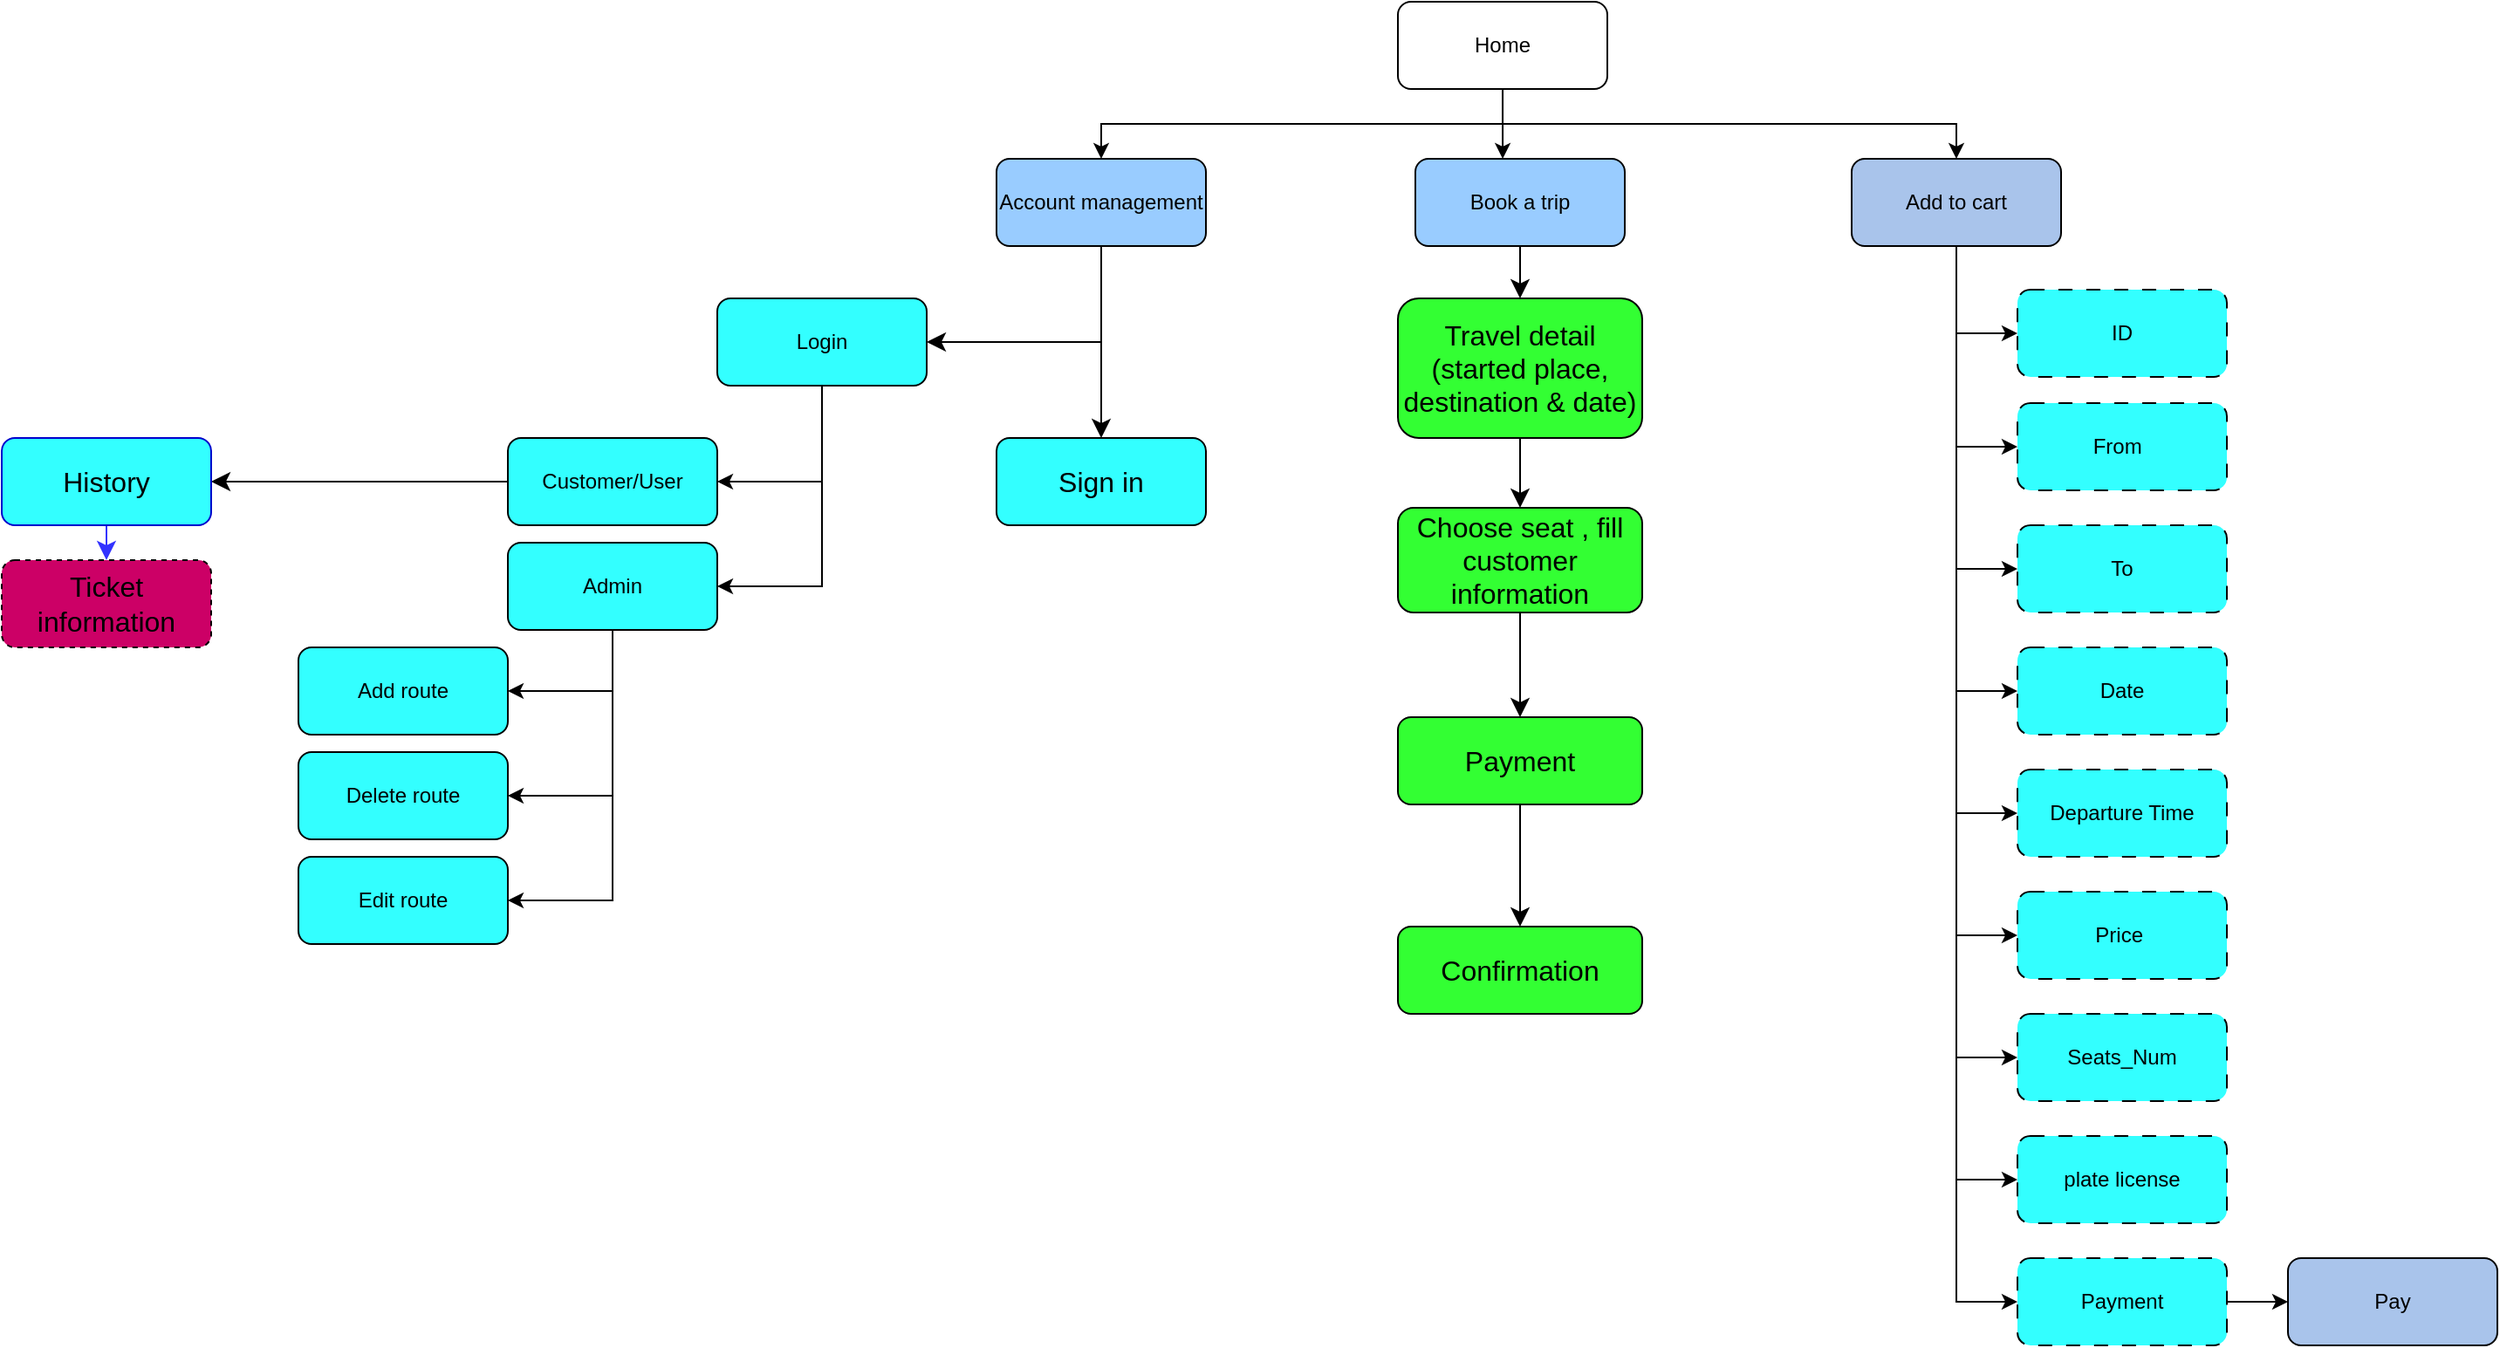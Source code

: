 <mxfile version="21.3.7" type="github">
  <diagram name="Page-1" id="ku1RCg__Z8RLZrUs5bY8">
    <mxGraphModel dx="2204" dy="803" grid="1" gridSize="10" guides="1" tooltips="1" connect="1" arrows="1" fold="1" page="1" pageScale="1" pageWidth="850" pageHeight="1100" math="0" shadow="0">
      <root>
        <mxCell id="0" />
        <mxCell id="1" parent="0" />
        <mxCell id="7tq_QNrJMx6ZDUZAuJg--3" style="edgeStyle=orthogonalEdgeStyle;rounded=0;orthogonalLoop=1;jettySize=auto;html=1;" edge="1" parent="1" source="vrXxgvxvrwtz538lRD6f-1" target="7tq_QNrJMx6ZDUZAuJg--2">
          <mxGeometry relative="1" as="geometry">
            <Array as="points">
              <mxPoint x="130" y="105" />
              <mxPoint x="130" y="140" />
              <mxPoint x="390" y="140" />
            </Array>
          </mxGeometry>
        </mxCell>
        <mxCell id="7tq_QNrJMx6ZDUZAuJg--37" style="edgeStyle=orthogonalEdgeStyle;rounded=0;orthogonalLoop=1;jettySize=auto;html=1;entryX=0.417;entryY=0;entryDx=0;entryDy=0;entryPerimeter=0;" edge="1" parent="1" source="vrXxgvxvrwtz538lRD6f-1" target="vrXxgvxvrwtz538lRD6f-46">
          <mxGeometry relative="1" as="geometry" />
        </mxCell>
        <mxCell id="7tq_QNrJMx6ZDUZAuJg--38" style="edgeStyle=orthogonalEdgeStyle;rounded=0;orthogonalLoop=1;jettySize=auto;html=1;" edge="1" parent="1" source="vrXxgvxvrwtz538lRD6f-1" target="vrXxgvxvrwtz538lRD6f-7">
          <mxGeometry relative="1" as="geometry">
            <Array as="points">
              <mxPoint x="130" y="140" />
              <mxPoint x="-100" y="140" />
            </Array>
          </mxGeometry>
        </mxCell>
        <mxCell id="vrXxgvxvrwtz538lRD6f-1" value="Home" style="rounded=1;whiteSpace=wrap;html=1;" parent="1" vertex="1">
          <mxGeometry x="70" y="70" width="120" height="50" as="geometry" />
        </mxCell>
        <mxCell id="vrXxgvxvrwtz538lRD6f-68" style="edgeStyle=none;curved=1;rounded=0;orthogonalLoop=1;jettySize=auto;html=1;fontSize=12;startSize=8;endSize=8;" parent="1" source="vrXxgvxvrwtz538lRD6f-7" target="vrXxgvxvrwtz538lRD6f-67" edge="1">
          <mxGeometry relative="1" as="geometry" />
        </mxCell>
        <mxCell id="vrXxgvxvrwtz538lRD6f-71" style="edgeStyle=none;rounded=0;orthogonalLoop=1;jettySize=auto;html=1;entryX=1;entryY=0.5;entryDx=0;entryDy=0;fontSize=12;startSize=8;endSize=8;" parent="1" source="vrXxgvxvrwtz538lRD6f-7" target="vrXxgvxvrwtz538lRD6f-15" edge="1">
          <mxGeometry relative="1" as="geometry">
            <Array as="points">
              <mxPoint x="-100" y="265" />
            </Array>
          </mxGeometry>
        </mxCell>
        <mxCell id="vrXxgvxvrwtz538lRD6f-7" value="Account management" style="rounded=1;whiteSpace=wrap;html=1;fillColor=#99CCFF;" parent="1" vertex="1">
          <mxGeometry x="-160" y="160" width="120" height="50" as="geometry" />
        </mxCell>
        <mxCell id="vrXxgvxvrwtz538lRD6f-36" style="edgeStyle=orthogonalEdgeStyle;rounded=0;orthogonalLoop=1;jettySize=auto;html=1;entryX=1;entryY=0.5;entryDx=0;entryDy=0;" parent="1" source="vrXxgvxvrwtz538lRD6f-15" target="vrXxgvxvrwtz538lRD6f-35" edge="1">
          <mxGeometry relative="1" as="geometry" />
        </mxCell>
        <mxCell id="vrXxgvxvrwtz538lRD6f-38" style="edgeStyle=orthogonalEdgeStyle;rounded=0;orthogonalLoop=1;jettySize=auto;html=1;entryX=1;entryY=0.5;entryDx=0;entryDy=0;" parent="1" source="vrXxgvxvrwtz538lRD6f-15" target="vrXxgvxvrwtz538lRD6f-37" edge="1">
          <mxGeometry relative="1" as="geometry" />
        </mxCell>
        <mxCell id="vrXxgvxvrwtz538lRD6f-15" value="Login" style="rounded=1;whiteSpace=wrap;html=1;fillColor=#33FFFF;" parent="1" vertex="1">
          <mxGeometry x="-320" y="240" width="120" height="50" as="geometry" />
        </mxCell>
        <mxCell id="vrXxgvxvrwtz538lRD6f-24" style="edgeStyle=orthogonalEdgeStyle;rounded=0;orthogonalLoop=1;jettySize=auto;html=1;entryX=1;entryY=0.5;entryDx=0;entryDy=0;" parent="1" edge="1">
          <mxGeometry relative="1" as="geometry">
            <mxPoint x="431" y="190" as="sourcePoint" />
            <Array as="points">
              <mxPoint x="431" y="245" />
            </Array>
          </mxGeometry>
        </mxCell>
        <mxCell id="vrXxgvxvrwtz538lRD6f-27" style="edgeStyle=orthogonalEdgeStyle;rounded=0;orthogonalLoop=1;jettySize=auto;html=1;entryX=1;entryY=0.64;entryDx=0;entryDy=0;entryPerimeter=0;" parent="1" edge="1">
          <mxGeometry relative="1" as="geometry">
            <mxPoint x="431" y="190" as="sourcePoint" />
          </mxGeometry>
        </mxCell>
        <mxCell id="vrXxgvxvrwtz538lRD6f-31" style="edgeStyle=orthogonalEdgeStyle;rounded=0;orthogonalLoop=1;jettySize=auto;html=1;entryX=1;entryY=0.5;entryDx=0;entryDy=0;" parent="1" edge="1">
          <mxGeometry relative="1" as="geometry">
            <mxPoint x="431" y="190" as="sourcePoint" />
          </mxGeometry>
        </mxCell>
        <mxCell id="vrXxgvxvrwtz538lRD6f-69" style="edgeStyle=none;curved=1;rounded=0;orthogonalLoop=1;jettySize=auto;html=1;fontSize=12;startSize=8;endSize=8;" parent="1" source="vrXxgvxvrwtz538lRD6f-35" target="vrXxgvxvrwtz538lRD6f-63" edge="1">
          <mxGeometry relative="1" as="geometry" />
        </mxCell>
        <mxCell id="vrXxgvxvrwtz538lRD6f-35" value="Customer/User" style="rounded=1;whiteSpace=wrap;html=1;fillColor=#33FFFF;" parent="1" vertex="1">
          <mxGeometry x="-440" y="320" width="120" height="50" as="geometry" />
        </mxCell>
        <mxCell id="vrXxgvxvrwtz538lRD6f-40" style="edgeStyle=orthogonalEdgeStyle;rounded=0;orthogonalLoop=1;jettySize=auto;html=1;entryX=1;entryY=0.5;entryDx=0;entryDy=0;" parent="1" source="vrXxgvxvrwtz538lRD6f-37" target="vrXxgvxvrwtz538lRD6f-39" edge="1">
          <mxGeometry relative="1" as="geometry" />
        </mxCell>
        <mxCell id="vrXxgvxvrwtz538lRD6f-42" style="edgeStyle=orthogonalEdgeStyle;rounded=0;orthogonalLoop=1;jettySize=auto;html=1;entryX=1;entryY=0.5;entryDx=0;entryDy=0;" parent="1" source="vrXxgvxvrwtz538lRD6f-37" target="vrXxgvxvrwtz538lRD6f-41" edge="1">
          <mxGeometry relative="1" as="geometry" />
        </mxCell>
        <mxCell id="vrXxgvxvrwtz538lRD6f-44" style="edgeStyle=orthogonalEdgeStyle;rounded=0;orthogonalLoop=1;jettySize=auto;html=1;entryX=1;entryY=0.5;entryDx=0;entryDy=0;" parent="1" source="vrXxgvxvrwtz538lRD6f-37" target="vrXxgvxvrwtz538lRD6f-43" edge="1">
          <mxGeometry relative="1" as="geometry" />
        </mxCell>
        <mxCell id="vrXxgvxvrwtz538lRD6f-37" value="Admin" style="rounded=1;whiteSpace=wrap;html=1;fillColor=#33FFFF;" parent="1" vertex="1">
          <mxGeometry x="-440" y="380" width="120" height="50" as="geometry" />
        </mxCell>
        <mxCell id="vrXxgvxvrwtz538lRD6f-39" value="Add route" style="rounded=1;whiteSpace=wrap;html=1;fillColor=#33FFFF;" parent="1" vertex="1">
          <mxGeometry x="-560" y="440" width="120" height="50" as="geometry" />
        </mxCell>
        <mxCell id="vrXxgvxvrwtz538lRD6f-41" value="Delete route" style="rounded=1;whiteSpace=wrap;html=1;fillColor=#33FFFF;" parent="1" vertex="1">
          <mxGeometry x="-560" y="500" width="120" height="50" as="geometry" />
        </mxCell>
        <mxCell id="vrXxgvxvrwtz538lRD6f-43" value="Edit route" style="rounded=1;whiteSpace=wrap;html=1;fillColor=#33FFFF;" parent="1" vertex="1">
          <mxGeometry x="-560" y="560" width="120" height="50" as="geometry" />
        </mxCell>
        <mxCell id="vrXxgvxvrwtz538lRD6f-51" style="edgeStyle=none;rounded=0;orthogonalLoop=1;jettySize=auto;html=1;fontSize=12;startSize=8;endSize=8;entryX=0.5;entryY=0;entryDx=0;entryDy=0;exitX=0.5;exitY=1;exitDx=0;exitDy=0;" parent="1" source="vrXxgvxvrwtz538lRD6f-46" target="vrXxgvxvrwtz538lRD6f-50" edge="1">
          <mxGeometry relative="1" as="geometry">
            <mxPoint x="40" y="265" as="targetPoint" />
            <Array as="points" />
          </mxGeometry>
        </mxCell>
        <mxCell id="vrXxgvxvrwtz538lRD6f-46" value="Book a trip" style="rounded=1;whiteSpace=wrap;html=1;fillColor=#99CCFF;" parent="1" vertex="1">
          <mxGeometry x="80" y="160" width="120" height="50" as="geometry" />
        </mxCell>
        <mxCell id="vrXxgvxvrwtz538lRD6f-53" style="edgeStyle=none;curved=1;rounded=0;orthogonalLoop=1;jettySize=auto;html=1;fontSize=12;startSize=8;endSize=8;" parent="1" source="vrXxgvxvrwtz538lRD6f-50" target="vrXxgvxvrwtz538lRD6f-52" edge="1">
          <mxGeometry relative="1" as="geometry" />
        </mxCell>
        <mxCell id="vrXxgvxvrwtz538lRD6f-50" value="Travel detail&lt;br&gt;(started place, destination &amp;amp; date)" style="rounded=1;whiteSpace=wrap;html=1;fontSize=16;fillColor=#33FF33;" parent="1" vertex="1">
          <mxGeometry x="70" y="240" width="140" height="80" as="geometry" />
        </mxCell>
        <mxCell id="vrXxgvxvrwtz538lRD6f-55" style="edgeStyle=none;curved=1;rounded=0;orthogonalLoop=1;jettySize=auto;html=1;fontSize=12;startSize=8;endSize=8;" parent="1" source="vrXxgvxvrwtz538lRD6f-52" target="vrXxgvxvrwtz538lRD6f-54" edge="1">
          <mxGeometry relative="1" as="geometry" />
        </mxCell>
        <mxCell id="vrXxgvxvrwtz538lRD6f-52" value="Choose seat , fill customer information" style="rounded=1;whiteSpace=wrap;html=1;fontSize=16;fillColor=#33FF33;" parent="1" vertex="1">
          <mxGeometry x="70" y="360" width="140" height="60" as="geometry" />
        </mxCell>
        <mxCell id="vrXxgvxvrwtz538lRD6f-57" style="edgeStyle=none;curved=1;rounded=0;orthogonalLoop=1;jettySize=auto;html=1;fontSize=12;startSize=8;endSize=8;entryX=0.5;entryY=0;entryDx=0;entryDy=0;" parent="1" source="vrXxgvxvrwtz538lRD6f-54" target="vrXxgvxvrwtz538lRD6f-56" edge="1">
          <mxGeometry relative="1" as="geometry">
            <mxPoint x="170" y="590" as="targetPoint" />
          </mxGeometry>
        </mxCell>
        <mxCell id="vrXxgvxvrwtz538lRD6f-54" value="Payment" style="rounded=1;whiteSpace=wrap;html=1;fontSize=16;fillColor=#33FF33;" parent="1" vertex="1">
          <mxGeometry x="70" y="480" width="140" height="50" as="geometry" />
        </mxCell>
        <mxCell id="vrXxgvxvrwtz538lRD6f-56" value="Confirmation" style="rounded=1;whiteSpace=wrap;html=1;fontSize=16;fillColor=#33FF33;" parent="1" vertex="1">
          <mxGeometry x="70" y="600" width="140" height="50" as="geometry" />
        </mxCell>
        <mxCell id="vrXxgvxvrwtz538lRD6f-66" style="edgeStyle=none;curved=1;rounded=0;orthogonalLoop=1;jettySize=auto;html=1;fontSize=12;startSize=8;endSize=8;strokeColor=#3333FF;" parent="1" source="vrXxgvxvrwtz538lRD6f-63" target="vrXxgvxvrwtz538lRD6f-65" edge="1">
          <mxGeometry relative="1" as="geometry" />
        </mxCell>
        <mxCell id="vrXxgvxvrwtz538lRD6f-63" value="History" style="rounded=1;whiteSpace=wrap;html=1;fontSize=16;fillColor=#33FFFF;strokeColor=#0000CC;" parent="1" vertex="1">
          <mxGeometry x="-730" y="320" width="120" height="50" as="geometry" />
        </mxCell>
        <mxCell id="vrXxgvxvrwtz538lRD6f-65" value="Ticket information" style="rounded=1;whiteSpace=wrap;html=1;fontSize=16;dashed=1;fillColor=#CC0066;" parent="1" vertex="1">
          <mxGeometry x="-730" y="390" width="120" height="50" as="geometry" />
        </mxCell>
        <mxCell id="vrXxgvxvrwtz538lRD6f-67" value="Sign in" style="rounded=1;whiteSpace=wrap;html=1;fontSize=16;fillColor=#33FFFF;" parent="1" vertex="1">
          <mxGeometry x="-160" y="320" width="120" height="50" as="geometry" />
        </mxCell>
        <mxCell id="7tq_QNrJMx6ZDUZAuJg--5" style="edgeStyle=orthogonalEdgeStyle;rounded=0;orthogonalLoop=1;jettySize=auto;html=1;strokeColor=#000000;" edge="1" parent="1" source="7tq_QNrJMx6ZDUZAuJg--2" target="7tq_QNrJMx6ZDUZAuJg--4">
          <mxGeometry relative="1" as="geometry">
            <Array as="points">
              <mxPoint x="390" y="260" />
            </Array>
          </mxGeometry>
        </mxCell>
        <mxCell id="7tq_QNrJMx6ZDUZAuJg--12" style="edgeStyle=orthogonalEdgeStyle;rounded=0;orthogonalLoop=1;jettySize=auto;html=1;entryX=0;entryY=0.5;entryDx=0;entryDy=0;strokeColor=#000000;" edge="1" parent="1" source="7tq_QNrJMx6ZDUZAuJg--2" target="7tq_QNrJMx6ZDUZAuJg--11">
          <mxGeometry relative="1" as="geometry" />
        </mxCell>
        <mxCell id="7tq_QNrJMx6ZDUZAuJg--19" style="edgeStyle=orthogonalEdgeStyle;rounded=0;orthogonalLoop=1;jettySize=auto;html=1;entryX=0;entryY=0.5;entryDx=0;entryDy=0;strokeColor=#000000;" edge="1" parent="1" source="7tq_QNrJMx6ZDUZAuJg--2" target="7tq_QNrJMx6ZDUZAuJg--16">
          <mxGeometry relative="1" as="geometry">
            <mxPoint x="390" y="500" as="targetPoint" />
          </mxGeometry>
        </mxCell>
        <mxCell id="7tq_QNrJMx6ZDUZAuJg--20" style="edgeStyle=orthogonalEdgeStyle;rounded=0;orthogonalLoop=1;jettySize=auto;html=1;entryX=0;entryY=0.5;entryDx=0;entryDy=0;strokeColor=#000000;" edge="1" parent="1" source="7tq_QNrJMx6ZDUZAuJg--2" target="7tq_QNrJMx6ZDUZAuJg--17">
          <mxGeometry relative="1" as="geometry">
            <mxPoint x="390.0" y="580" as="targetPoint" />
            <Array as="points">
              <mxPoint x="390" y="535" />
            </Array>
          </mxGeometry>
        </mxCell>
        <mxCell id="7tq_QNrJMx6ZDUZAuJg--21" style="edgeStyle=orthogonalEdgeStyle;rounded=0;orthogonalLoop=1;jettySize=auto;html=1;entryX=0;entryY=0.5;entryDx=0;entryDy=0;strokeColor=#000000;" edge="1" parent="1" source="7tq_QNrJMx6ZDUZAuJg--2" target="7tq_QNrJMx6ZDUZAuJg--18">
          <mxGeometry relative="1" as="geometry">
            <mxPoint x="390.0" y="650" as="targetPoint" />
          </mxGeometry>
        </mxCell>
        <mxCell id="7tq_QNrJMx6ZDUZAuJg--24" style="edgeStyle=orthogonalEdgeStyle;rounded=0;orthogonalLoop=1;jettySize=auto;html=1;entryX=0;entryY=0.5;entryDx=0;entryDy=0;strokeColor=#000000;" edge="1" parent="1" source="7tq_QNrJMx6ZDUZAuJg--2" target="7tq_QNrJMx6ZDUZAuJg--25">
          <mxGeometry relative="1" as="geometry">
            <mxPoint x="390.0" y="770" as="targetPoint" />
          </mxGeometry>
        </mxCell>
        <mxCell id="7tq_QNrJMx6ZDUZAuJg--27" style="edgeStyle=orthogonalEdgeStyle;rounded=0;orthogonalLoop=1;jettySize=auto;html=1;entryX=0;entryY=0.5;entryDx=0;entryDy=0;strokeColor=#000000;" edge="1" parent="1" source="7tq_QNrJMx6ZDUZAuJg--2" target="7tq_QNrJMx6ZDUZAuJg--26">
          <mxGeometry relative="1" as="geometry">
            <mxPoint x="420" y="700" as="targetPoint" />
          </mxGeometry>
        </mxCell>
        <mxCell id="7tq_QNrJMx6ZDUZAuJg--29" style="edgeStyle=orthogonalEdgeStyle;rounded=0;orthogonalLoop=1;jettySize=auto;html=1;entryX=0;entryY=0.5;entryDx=0;entryDy=0;strokeColor=#000000;" edge="1" parent="1" source="7tq_QNrJMx6ZDUZAuJg--2" target="7tq_QNrJMx6ZDUZAuJg--28">
          <mxGeometry relative="1" as="geometry">
            <mxPoint x="390.0" y="850" as="targetPoint" />
          </mxGeometry>
        </mxCell>
        <mxCell id="7tq_QNrJMx6ZDUZAuJg--33" style="edgeStyle=orthogonalEdgeStyle;rounded=0;orthogonalLoop=1;jettySize=auto;html=1;entryX=0;entryY=0.5;entryDx=0;entryDy=0;" edge="1" parent="1" source="7tq_QNrJMx6ZDUZAuJg--2" target="7tq_QNrJMx6ZDUZAuJg--9">
          <mxGeometry relative="1" as="geometry">
            <mxPoint x="390.0" y="330" as="targetPoint" />
          </mxGeometry>
        </mxCell>
        <mxCell id="7tq_QNrJMx6ZDUZAuJg--2" value="Add to cart" style="rounded=1;whiteSpace=wrap;html=1;fillColor=#A9C4EB;strokeColor=#000000;" vertex="1" parent="1">
          <mxGeometry x="330" y="160" width="120" height="50" as="geometry" />
        </mxCell>
        <mxCell id="7tq_QNrJMx6ZDUZAuJg--4" value="ID" style="rounded=1;whiteSpace=wrap;html=1;fillColor=#33FFFF;strokeColor=#000000;dashed=1;dashPattern=8 8;" vertex="1" parent="1">
          <mxGeometry x="425" y="235" width="120" height="50" as="geometry" />
        </mxCell>
        <mxCell id="7tq_QNrJMx6ZDUZAuJg--9" value="&amp;nbsp; &amp;nbsp;From&lt;span style=&quot;white-space: pre;&quot;&gt;&#x9;&lt;/span&gt;" style="rounded=1;whiteSpace=wrap;html=1;fillColor=#33FFFF;strokeColor=#000000;dashed=1;dashPattern=8 8;" vertex="1" parent="1">
          <mxGeometry x="425" y="300" width="120" height="50" as="geometry" />
        </mxCell>
        <mxCell id="7tq_QNrJMx6ZDUZAuJg--11" value="To" style="rounded=1;whiteSpace=wrap;html=1;fillColor=#33FFFF;strokeColor=#000000;dashed=1;dashPattern=8 8;" vertex="1" parent="1">
          <mxGeometry x="425" y="370" width="120" height="50" as="geometry" />
        </mxCell>
        <mxCell id="7tq_QNrJMx6ZDUZAuJg--16" value="Date" style="rounded=1;whiteSpace=wrap;html=1;fillColor=#33FFFF;strokeColor=#000000;dashed=1;dashPattern=8 8;" vertex="1" parent="1">
          <mxGeometry x="425" y="440" width="120" height="50" as="geometry" />
        </mxCell>
        <mxCell id="7tq_QNrJMx6ZDUZAuJg--17" value="Departure Time" style="rounded=1;whiteSpace=wrap;html=1;fillColor=#33FFFF;strokeColor=#000000;dashed=1;dashPattern=8 8;" vertex="1" parent="1">
          <mxGeometry x="425" y="510" width="120" height="50" as="geometry" />
        </mxCell>
        <mxCell id="7tq_QNrJMx6ZDUZAuJg--18" value="Price&amp;nbsp;" style="rounded=1;whiteSpace=wrap;html=1;fillColor=#33FFFF;strokeColor=#000000;dashed=1;dashPattern=8 8;" vertex="1" parent="1">
          <mxGeometry x="425" y="580" width="120" height="50" as="geometry" />
        </mxCell>
        <mxCell id="7tq_QNrJMx6ZDUZAuJg--25" value="plate license" style="rounded=1;whiteSpace=wrap;html=1;fillColor=#33FFFF;strokeColor=#000000;dashed=1;dashPattern=8 8;" vertex="1" parent="1">
          <mxGeometry x="425" y="720" width="120" height="50" as="geometry" />
        </mxCell>
        <mxCell id="7tq_QNrJMx6ZDUZAuJg--26" value="Seats_Num" style="rounded=1;whiteSpace=wrap;html=1;fillColor=#33FFFF;strokeColor=#000000;dashed=1;dashPattern=8 8;" vertex="1" parent="1">
          <mxGeometry x="425" y="650" width="120" height="50" as="geometry" />
        </mxCell>
        <mxCell id="7tq_QNrJMx6ZDUZAuJg--31" style="edgeStyle=orthogonalEdgeStyle;rounded=0;orthogonalLoop=1;jettySize=auto;html=1;strokeColor=#000000;" edge="1" parent="1" source="7tq_QNrJMx6ZDUZAuJg--28" target="7tq_QNrJMx6ZDUZAuJg--30">
          <mxGeometry relative="1" as="geometry" />
        </mxCell>
        <mxCell id="7tq_QNrJMx6ZDUZAuJg--28" value="Payment" style="rounded=1;whiteSpace=wrap;html=1;fillColor=#33FFFF;strokeColor=#000000;dashed=1;dashPattern=8 8;" vertex="1" parent="1">
          <mxGeometry x="425" y="790" width="120" height="50" as="geometry" />
        </mxCell>
        <mxCell id="7tq_QNrJMx6ZDUZAuJg--30" value="Pay" style="rounded=1;whiteSpace=wrap;html=1;fillColor=#A9C4EB;strokeColor=#000000;" vertex="1" parent="1">
          <mxGeometry x="580" y="790" width="120" height="50" as="geometry" />
        </mxCell>
      </root>
    </mxGraphModel>
  </diagram>
</mxfile>
